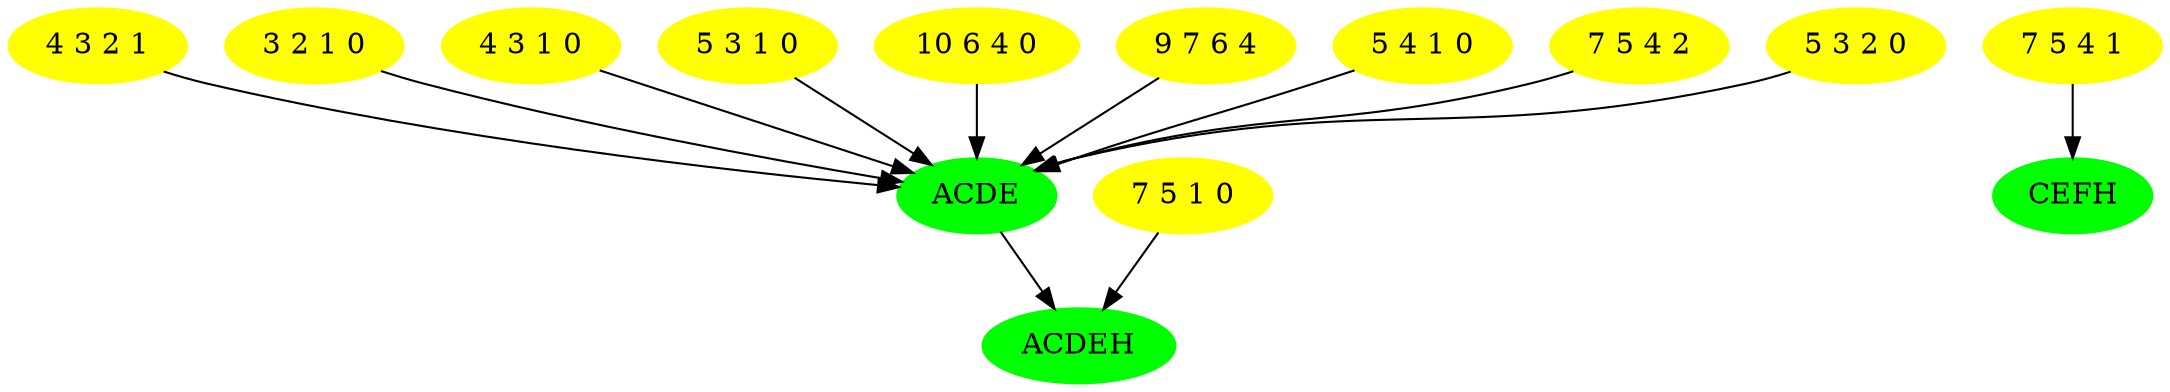 strict digraph  {
	"4 3 2 1"	 [color=yellow,
		style=filled];
	ACDE	 [color=green,
		style=filled];
	"4 3 2 1" -> ACDE;
	"7 5 1 0"	 [color=yellow,
		style=filled];
	ACDEH	 [color=green,
		style=filled];
	"7 5 1 0" -> ACDEH;
	"3 2 1 0"	 [color=yellow,
		style=filled];
	"3 2 1 0" -> ACDE;
	"4 3 1 0"	 [color=yellow,
		style=filled];
	"4 3 1 0" -> ACDE;
	CEFH	 [color=green,
		style=filled];
	ACDE -> ACDEH;
	"5 3 1 0"	 [color=yellow,
		style=filled];
	"5 3 1 0" -> ACDE;
	"10 6 4 0"	 [color=yellow,
		style=filled];
	"10 6 4 0" -> ACDE;
	"9 7 6 4"	 [color=yellow,
		style=filled];
	"9 7 6 4" -> ACDE;
	"5 4 1 0"	 [color=yellow,
		style=filled];
	"5 4 1 0" -> ACDE;
	"7 5 4 1"	 [color=yellow,
		style=filled];
	"7 5 4 1" -> CEFH;
	"7 5 4 2"	 [color=yellow,
		style=filled];
	"7 5 4 2" -> ACDE;
	"5 3 2 0"	 [color=yellow,
		style=filled];
	"5 3 2 0" -> ACDE;
}
